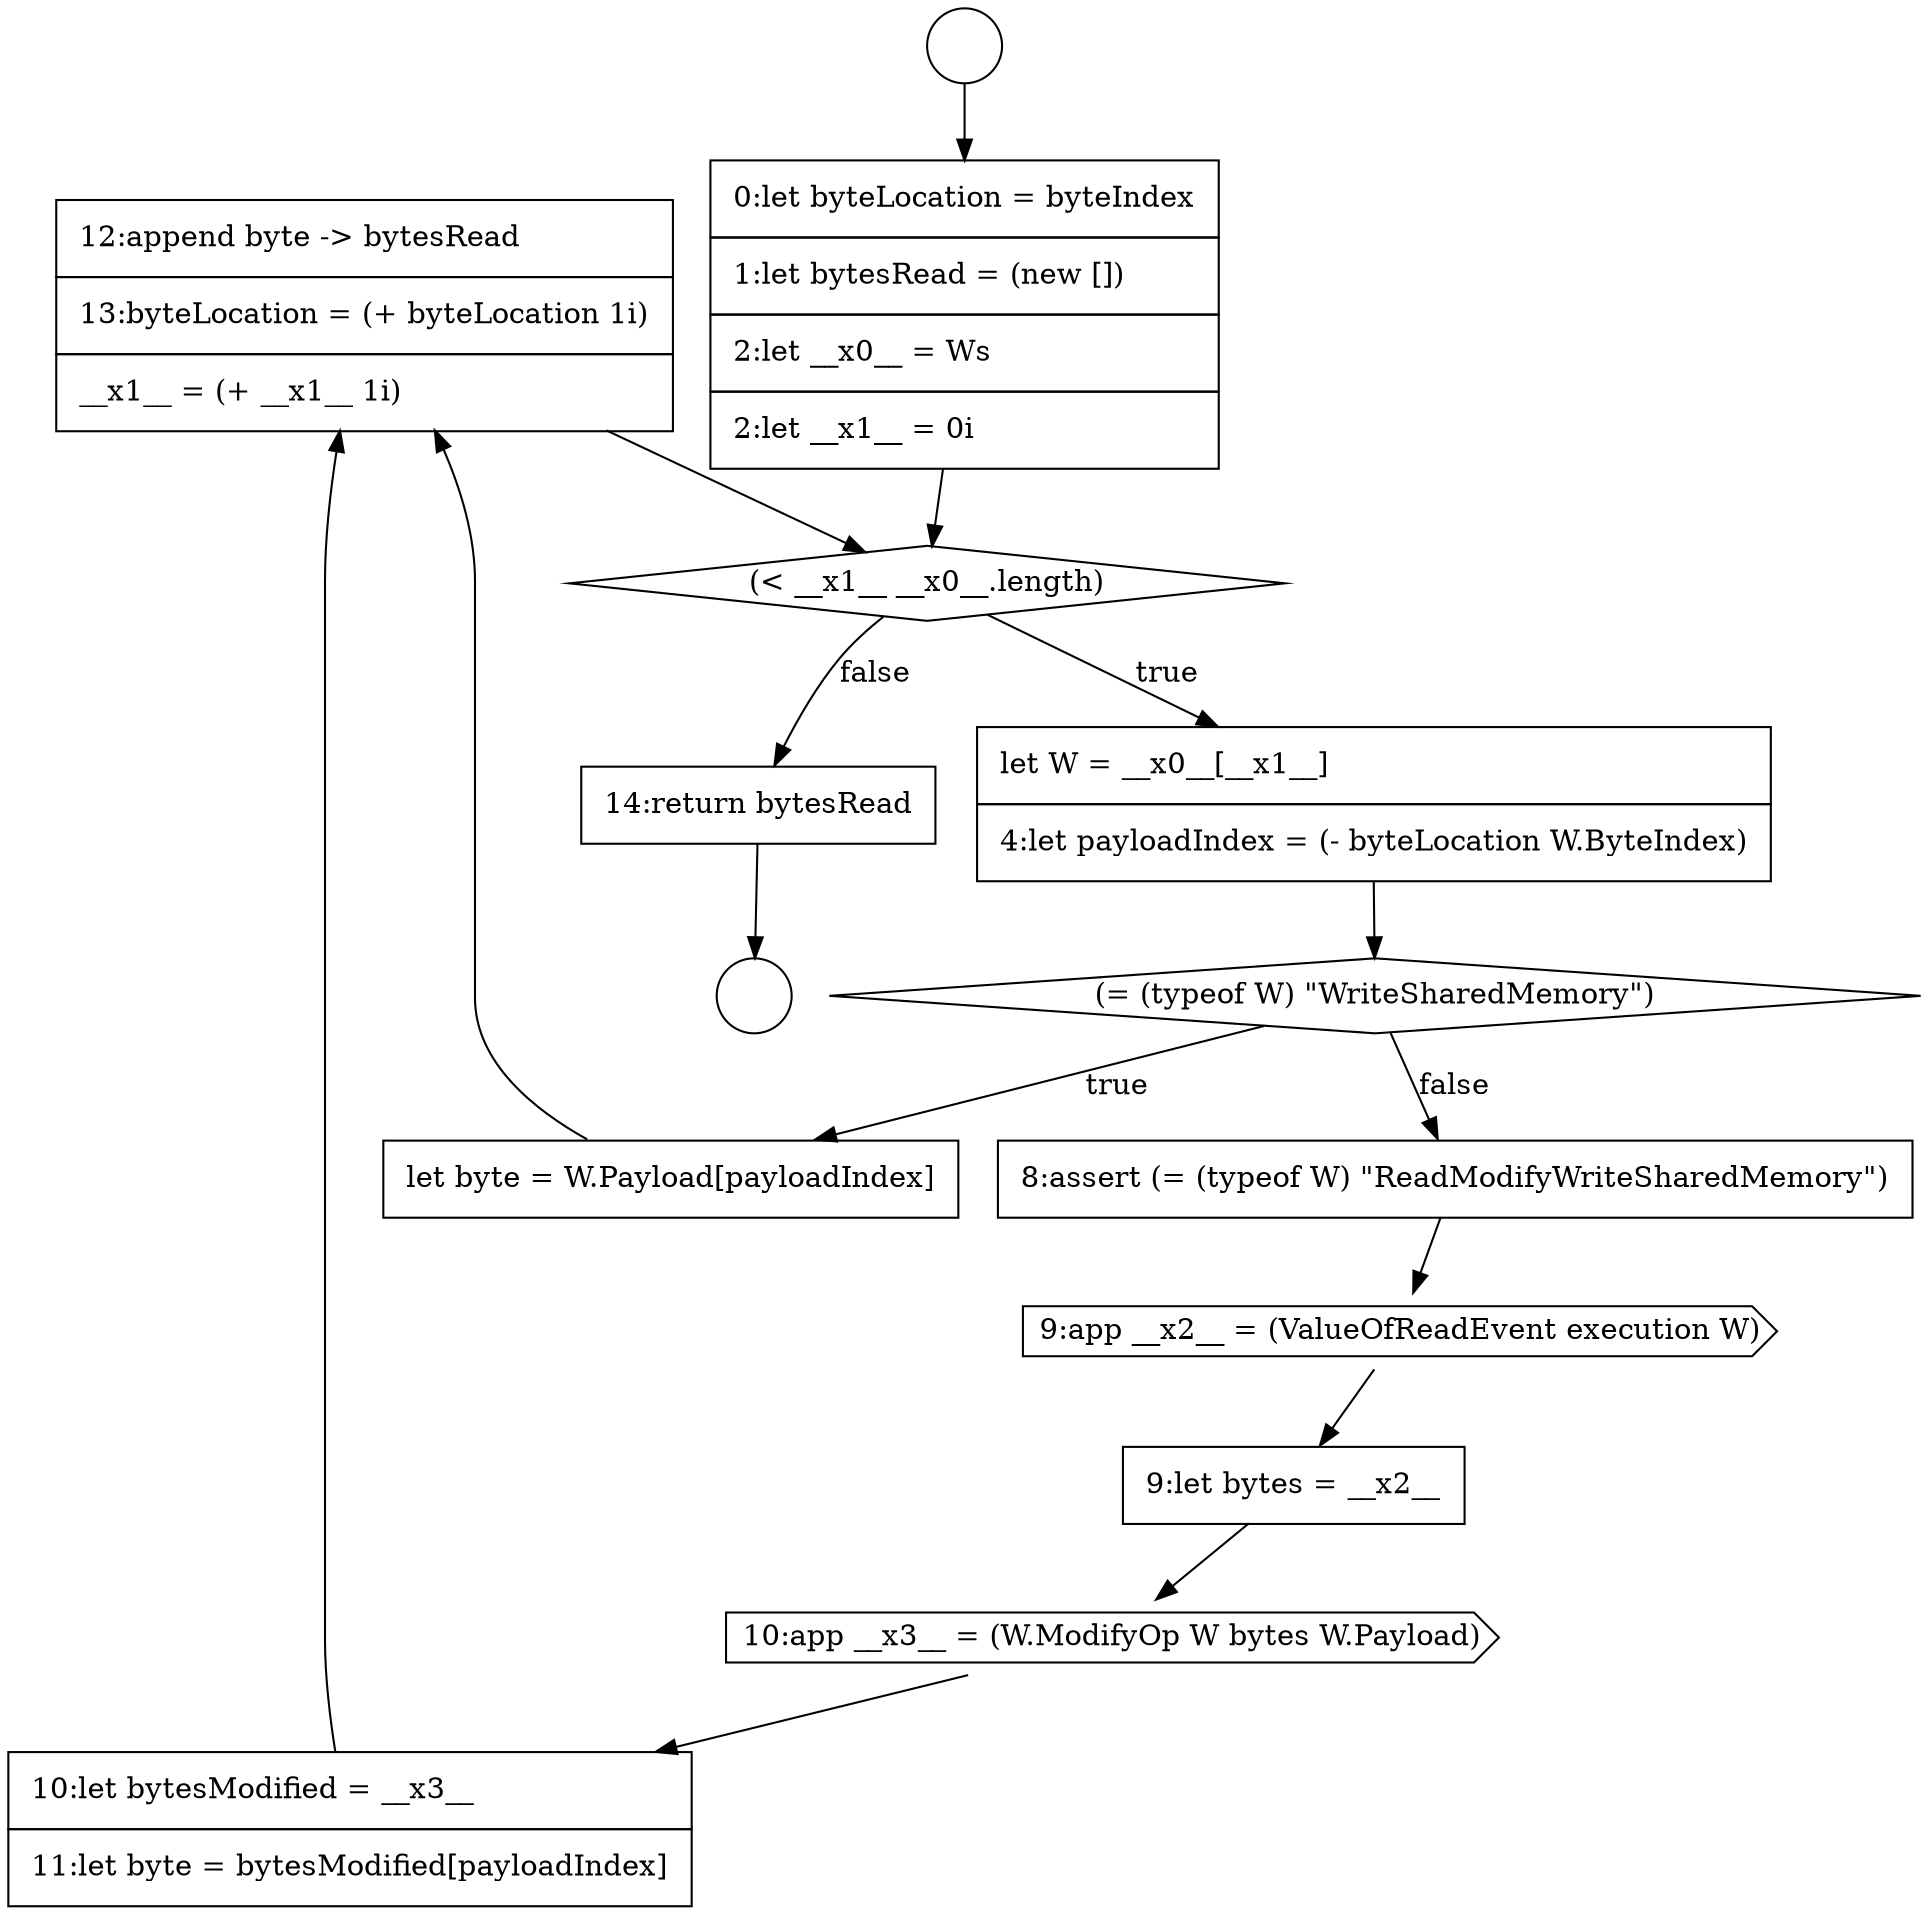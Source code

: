 digraph {
  node17210 [shape=none, margin=0, label=<<font color="black">
    <table border="0" cellborder="1" cellspacing="0" cellpadding="10">
      <tr><td align="left">12:append byte -&gt; bytesRead</td></tr>
      <tr><td align="left">13:byteLocation = (+ byteLocation 1i)</td></tr>
      <tr><td align="left">__x1__ = (+ __x1__ 1i)</td></tr>
    </table>
  </font>> color="black" fillcolor="white" style=filled]
  node17206 [shape=cds, label=<<font color="black">9:app __x2__ = (ValueOfReadEvent execution W)</font>> color="black" fillcolor="white" style=filled]
  node17200 [shape=none, margin=0, label=<<font color="black">
    <table border="0" cellborder="1" cellspacing="0" cellpadding="10">
      <tr><td align="left">0:let byteLocation = byteIndex</td></tr>
      <tr><td align="left">1:let bytesRead = (new [])</td></tr>
      <tr><td align="left">2:let __x0__ = Ws</td></tr>
      <tr><td align="left">2:let __x1__ = 0i</td></tr>
    </table>
  </font>> color="black" fillcolor="white" style=filled]
  node17207 [shape=none, margin=0, label=<<font color="black">
    <table border="0" cellborder="1" cellspacing="0" cellpadding="10">
      <tr><td align="left">9:let bytes = __x2__</td></tr>
    </table>
  </font>> color="black" fillcolor="white" style=filled]
  node17203 [shape=diamond, label=<<font color="black">(= (typeof W) &quot;WriteSharedMemory&quot;)</font>> color="black" fillcolor="white" style=filled]
  node17199 [shape=circle label=" " color="black" fillcolor="white" style=filled]
  node17208 [shape=cds, label=<<font color="black">10:app __x3__ = (W.ModifyOp W bytes W.Payload)</font>> color="black" fillcolor="white" style=filled]
  node17198 [shape=circle label=" " color="black" fillcolor="white" style=filled]
  node17201 [shape=diamond, label=<<font color="black">(&lt; __x1__ __x0__.length)</font>> color="black" fillcolor="white" style=filled]
  node17205 [shape=none, margin=0, label=<<font color="black">
    <table border="0" cellborder="1" cellspacing="0" cellpadding="10">
      <tr><td align="left">8:assert (= (typeof W) &quot;ReadModifyWriteSharedMemory&quot;)</td></tr>
    </table>
  </font>> color="black" fillcolor="white" style=filled]
  node17211 [shape=none, margin=0, label=<<font color="black">
    <table border="0" cellborder="1" cellspacing="0" cellpadding="10">
      <tr><td align="left">14:return bytesRead</td></tr>
    </table>
  </font>> color="black" fillcolor="white" style=filled]
  node17202 [shape=none, margin=0, label=<<font color="black">
    <table border="0" cellborder="1" cellspacing="0" cellpadding="10">
      <tr><td align="left">let W = __x0__[__x1__]</td></tr>
      <tr><td align="left">4:let payloadIndex = (- byteLocation W.ByteIndex)</td></tr>
    </table>
  </font>> color="black" fillcolor="white" style=filled]
  node17209 [shape=none, margin=0, label=<<font color="black">
    <table border="0" cellborder="1" cellspacing="0" cellpadding="10">
      <tr><td align="left">10:let bytesModified = __x3__</td></tr>
      <tr><td align="left">11:let byte = bytesModified[payloadIndex]</td></tr>
    </table>
  </font>> color="black" fillcolor="white" style=filled]
  node17204 [shape=none, margin=0, label=<<font color="black">
    <table border="0" cellborder="1" cellspacing="0" cellpadding="10">
      <tr><td align="left">let byte = W.Payload[payloadIndex]</td></tr>
    </table>
  </font>> color="black" fillcolor="white" style=filled]
  node17203 -> node17204 [label=<<font color="black">true</font>> color="black"]
  node17203 -> node17205 [label=<<font color="black">false</font>> color="black"]
  node17200 -> node17201 [ color="black"]
  node17209 -> node17210 [ color="black"]
  node17210 -> node17201 [ color="black"]
  node17207 -> node17208 [ color="black"]
  node17198 -> node17200 [ color="black"]
  node17206 -> node17207 [ color="black"]
  node17211 -> node17199 [ color="black"]
  node17205 -> node17206 [ color="black"]
  node17204 -> node17210 [ color="black"]
  node17201 -> node17202 [label=<<font color="black">true</font>> color="black"]
  node17201 -> node17211 [label=<<font color="black">false</font>> color="black"]
  node17202 -> node17203 [ color="black"]
  node17208 -> node17209 [ color="black"]
}
